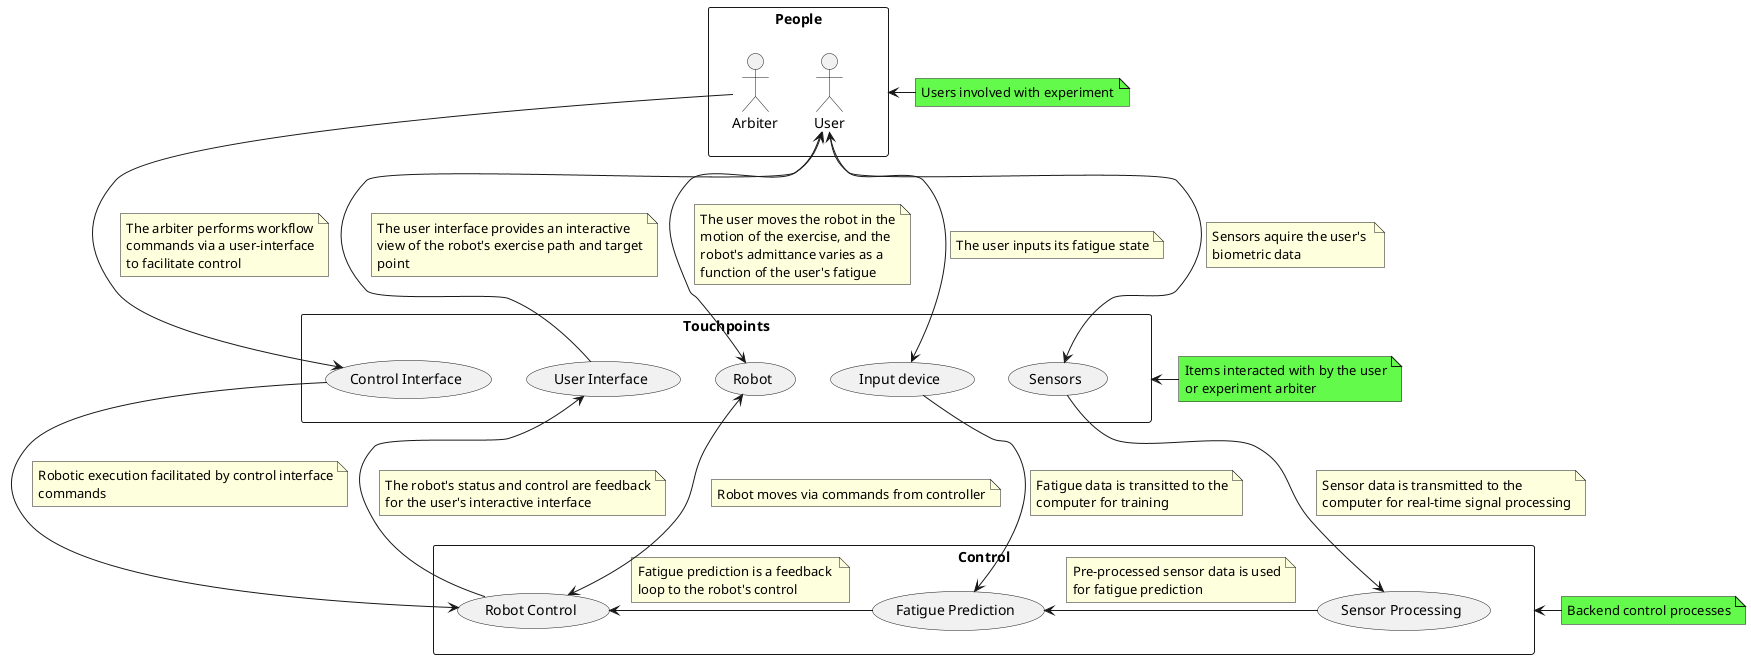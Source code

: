 @startuml

rectangle People {
    :User:
    :Arbiter:

    :User: -right[hidden]- :Arbiter:
}

note as N1 #64fa4b
Users involved with experiment
end note

N1 -left-> People

rectangle Touchpoints {
    usecase "Input device" as ID
    usecase "Sensors" as S
    usecase "Robot" as R
    usecase "User Interface" as UI
    usecase "Control Interface" as CI

    ID -right[hidden]- S
    S -right[hidden]- R
    R -right[hidden]- UI
    UI -right[hidden]- CI
}

note as N2 #64fa4b
Items interacted with by the user
or experiment arbiter
end note

N2 -right-> Touchpoints

rectangle Control {
    usecase "Sensor Processing" as SP
    usecase "Robot Control" as RC
    usecase "Fatigue Prediction" as FP

    SP -right[hidden]- RC
    RC -right[hidden]- FP
}

note as N3 #64fa4b
Backend control processes
end note

N3 -right-> Control

People -down[hidden]- Touchpoints
Touchpoints -down[hidden]- Control

:User: <-right-> R : " "
note on link
The user moves the robot in the
motion of the exercise, and the
robot's admittance varies as a
function of the user's fatigue
end note

:User: -right-> ID : " "
note on link
The user inputs its fatigue state
end note

:User: <-down-> S : " "
note on link
Sensors aquire the user's 
biometric data
end note

UI -up-> :User: : " "
note on link
The user interface provides an interactive
view of the robot's exercise path and target
point
end note

RC -up-> UI : " "
note on link
The robot's status and control are feedback
for the user's interactive interface
end note 

:Arbiter: -down-> CI : " "
note on link
The arbiter performs workflow
commands via a user-interface
to facilitate control
end note

R <-down-> RC : " "
note on link
Robot moves via commands from controller
end note

ID -down-> FP : " "
note on link
Fatigue data is transitted to the
computer for training
end note

FP -left-> RC : " "
note on link
Fatigue prediction is a feedback 
loop to the robot's control
end note

CI -left-> RC
note on link
Robotic execution facilitated by control interface
commands
end note

S -down-> SP : " "
note on link
Sensor data is transmitted to the
computer for real-time signal processing
end note

SP -right-> FP : " "
note on link
Pre-processed sensor data is used
for fatigue prediction
end note

@enduml


